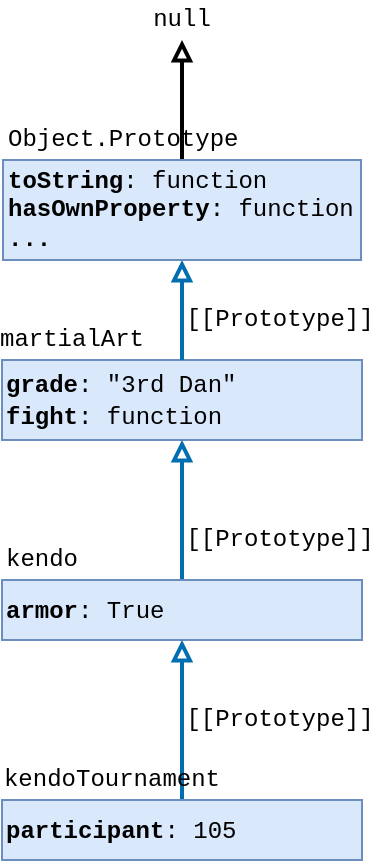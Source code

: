 <mxfile version="13.9.2" type="device"><diagram id="G4lC8IHX1gQXWufbDAQG" name="Page-1"><mxGraphModel dx="1422" dy="800" grid="1" gridSize="10" guides="1" tooltips="1" connect="1" arrows="1" fold="1" page="1" pageScale="1" pageWidth="850" pageHeight="1100" math="0" shadow="0"><root><mxCell id="0"/><mxCell id="1" parent="0"/><mxCell id="-8d3LaQ3BkcYCHITijcK-1" value="&lt;div align=&quot;left&quot;&gt;&lt;font face=&quot;Courier New&quot;&gt;&lt;b&gt;grade&lt;/b&gt;: &quot;3rd Dan&quot;&lt;/font&gt;&lt;/div&gt;&lt;div align=&quot;left&quot;&gt;&lt;font face=&quot;Courier New&quot;&gt;&lt;b&gt;fight&lt;/b&gt;: function&lt;br&gt;&lt;/font&gt;&lt;/div&gt;" style="rounded=0;whiteSpace=wrap;html=1;fillColor=#dae8fc;strokeColor=#6c8ebf;align=left;" vertex="1" parent="1"><mxGeometry x="330" y="380" width="180" height="40" as="geometry"/></mxCell><mxCell id="-8d3LaQ3BkcYCHITijcK-2" value="martialArt" style="text;html=1;strokeColor=none;fillColor=none;align=center;verticalAlign=middle;whiteSpace=wrap;rounded=0;fontFamily=Courier New;" vertex="1" parent="1"><mxGeometry x="330" y="360" width="70" height="20" as="geometry"/></mxCell><mxCell id="-8d3LaQ3BkcYCHITijcK-5" style="edgeStyle=orthogonalEdgeStyle;rounded=0;orthogonalLoop=1;jettySize=auto;html=1;exitX=0.5;exitY=0;exitDx=0;exitDy=0;entryX=0.5;entryY=1;entryDx=0;entryDy=0;fontFamily=Courier New;strokeWidth=2;endArrow=block;endFill=0;fillColor=#1ba1e2;strokeColor=#006EAF;" edge="1" parent="1" source="-8d3LaQ3BkcYCHITijcK-3" target="-8d3LaQ3BkcYCHITijcK-1"><mxGeometry relative="1" as="geometry"/></mxCell><mxCell id="-8d3LaQ3BkcYCHITijcK-3" value="&lt;font face=&quot;Courier New&quot;&gt;&lt;b&gt;armor&lt;/b&gt;: True&lt;br&gt;&lt;/font&gt;" style="rounded=0;whiteSpace=wrap;html=1;fillColor=#dae8fc;strokeColor=#6c8ebf;align=left;" vertex="1" parent="1"><mxGeometry x="330" y="490" width="180" height="30" as="geometry"/></mxCell><mxCell id="-8d3LaQ3BkcYCHITijcK-6" style="edgeStyle=orthogonalEdgeStyle;rounded=0;orthogonalLoop=1;jettySize=auto;html=1;exitX=0.5;exitY=0;exitDx=0;exitDy=0;entryX=0.5;entryY=1;entryDx=0;entryDy=0;endArrow=block;endFill=0;strokeWidth=2;fontFamily=Courier New;fillColor=#1ba1e2;strokeColor=#006EAF;" edge="1" parent="1" source="-8d3LaQ3BkcYCHITijcK-4" target="-8d3LaQ3BkcYCHITijcK-3"><mxGeometry relative="1" as="geometry"/></mxCell><mxCell id="-8d3LaQ3BkcYCHITijcK-4" value="&lt;font face=&quot;Courier New&quot;&gt;&lt;b&gt;participant&lt;/b&gt;: 105&lt;br&gt;&lt;/font&gt;" style="rounded=0;whiteSpace=wrap;html=1;fillColor=#dae8fc;strokeColor=#6c8ebf;align=left;" vertex="1" parent="1"><mxGeometry x="330" y="600" width="180" height="30" as="geometry"/></mxCell><mxCell id="-8d3LaQ3BkcYCHITijcK-7" value="&lt;div align=&quot;left&quot;&gt;kendo&lt;/div&gt;" style="text;html=1;strokeColor=none;fillColor=none;align=left;verticalAlign=middle;whiteSpace=wrap;rounded=0;fontFamily=Courier New;" vertex="1" parent="1"><mxGeometry x="330" y="470" width="70" height="20" as="geometry"/></mxCell><mxCell id="-8d3LaQ3BkcYCHITijcK-8" value="kendoTournament" style="text;html=1;strokeColor=none;fillColor=none;align=center;verticalAlign=middle;whiteSpace=wrap;rounded=0;fontFamily=Courier New;" vertex="1" parent="1"><mxGeometry x="350" y="580" width="70" height="20" as="geometry"/></mxCell><mxCell id="-8d3LaQ3BkcYCHITijcK-9" value="[[Prototype]]" style="text;html=1;strokeColor=none;fillColor=none;align=center;verticalAlign=middle;whiteSpace=wrap;rounded=0;fontFamily=Courier New;" vertex="1" parent="1"><mxGeometry x="414" y="460" width="110" height="20" as="geometry"/></mxCell><mxCell id="-8d3LaQ3BkcYCHITijcK-10" value="[[Prototype]]" style="text;html=1;strokeColor=none;fillColor=none;align=center;verticalAlign=middle;whiteSpace=wrap;rounded=0;fontFamily=Courier New;" vertex="1" parent="1"><mxGeometry x="414" y="550" width="110" height="20" as="geometry"/></mxCell><mxCell id="-8d3LaQ3BkcYCHITijcK-11" style="edgeStyle=orthogonalEdgeStyle;rounded=0;orthogonalLoop=1;jettySize=auto;html=1;exitX=0.5;exitY=0;exitDx=0;exitDy=0;entryX=0.5;entryY=1;entryDx=0;entryDy=0;fontFamily=Courier New;strokeWidth=2;endArrow=block;endFill=0;fillColor=#1ba1e2;strokeColor=#006EAF;" edge="1" parent="1"><mxGeometry relative="1" as="geometry"><mxPoint x="420" y="380" as="sourcePoint"/><mxPoint x="420" y="330" as="targetPoint"/></mxGeometry></mxCell><mxCell id="-8d3LaQ3BkcYCHITijcK-12" value="[[Prototype]]" style="text;html=1;strokeColor=none;fillColor=none;align=center;verticalAlign=middle;whiteSpace=wrap;rounded=0;fontFamily=Courier New;" vertex="1" parent="1"><mxGeometry x="414" y="350" width="110" height="20" as="geometry"/></mxCell><mxCell id="-8d3LaQ3BkcYCHITijcK-13" value="null" style="text;html=1;strokeColor=none;fillColor=none;align=center;verticalAlign=middle;whiteSpace=wrap;rounded=0;fontFamily=Courier New;" vertex="1" parent="1"><mxGeometry x="385" y="200" width="70" height="20" as="geometry"/></mxCell><mxCell id="-8d3LaQ3BkcYCHITijcK-17" style="edgeStyle=orthogonalEdgeStyle;rounded=0;orthogonalLoop=1;jettySize=auto;html=1;exitX=0.5;exitY=0;exitDx=0;exitDy=0;endArrow=block;endFill=0;strokeWidth=2;fontFamily=Courier New;" edge="1" parent="1" source="-8d3LaQ3BkcYCHITijcK-14"><mxGeometry relative="1" as="geometry"><mxPoint x="420" y="220" as="targetPoint"/></mxGeometry></mxCell><mxCell id="-8d3LaQ3BkcYCHITijcK-14" value="&lt;div&gt;&lt;b&gt;toString&lt;/b&gt;: function&lt;/div&gt;&lt;div&gt;&lt;b&gt;hasOwnProperty&lt;/b&gt;: function&lt;/div&gt;&lt;div&gt;&lt;b&gt;...&lt;/b&gt;&lt;br&gt;&lt;/div&gt;" style="rounded=0;whiteSpace=wrap;html=1;fillColor=#dae8fc;strokeColor=#6c8ebf;align=left;fontFamily=Courier New;" vertex="1" parent="1"><mxGeometry x="330.5" y="280" width="179" height="50" as="geometry"/></mxCell><mxCell id="-8d3LaQ3BkcYCHITijcK-16" value="Object.Prototype" style="text;html=1;strokeColor=none;fillColor=none;align=left;verticalAlign=middle;whiteSpace=wrap;rounded=0;fontFamily=Courier New;" vertex="1" parent="1"><mxGeometry x="330.5" y="260" width="70" height="20" as="geometry"/></mxCell></root></mxGraphModel></diagram></mxfile>